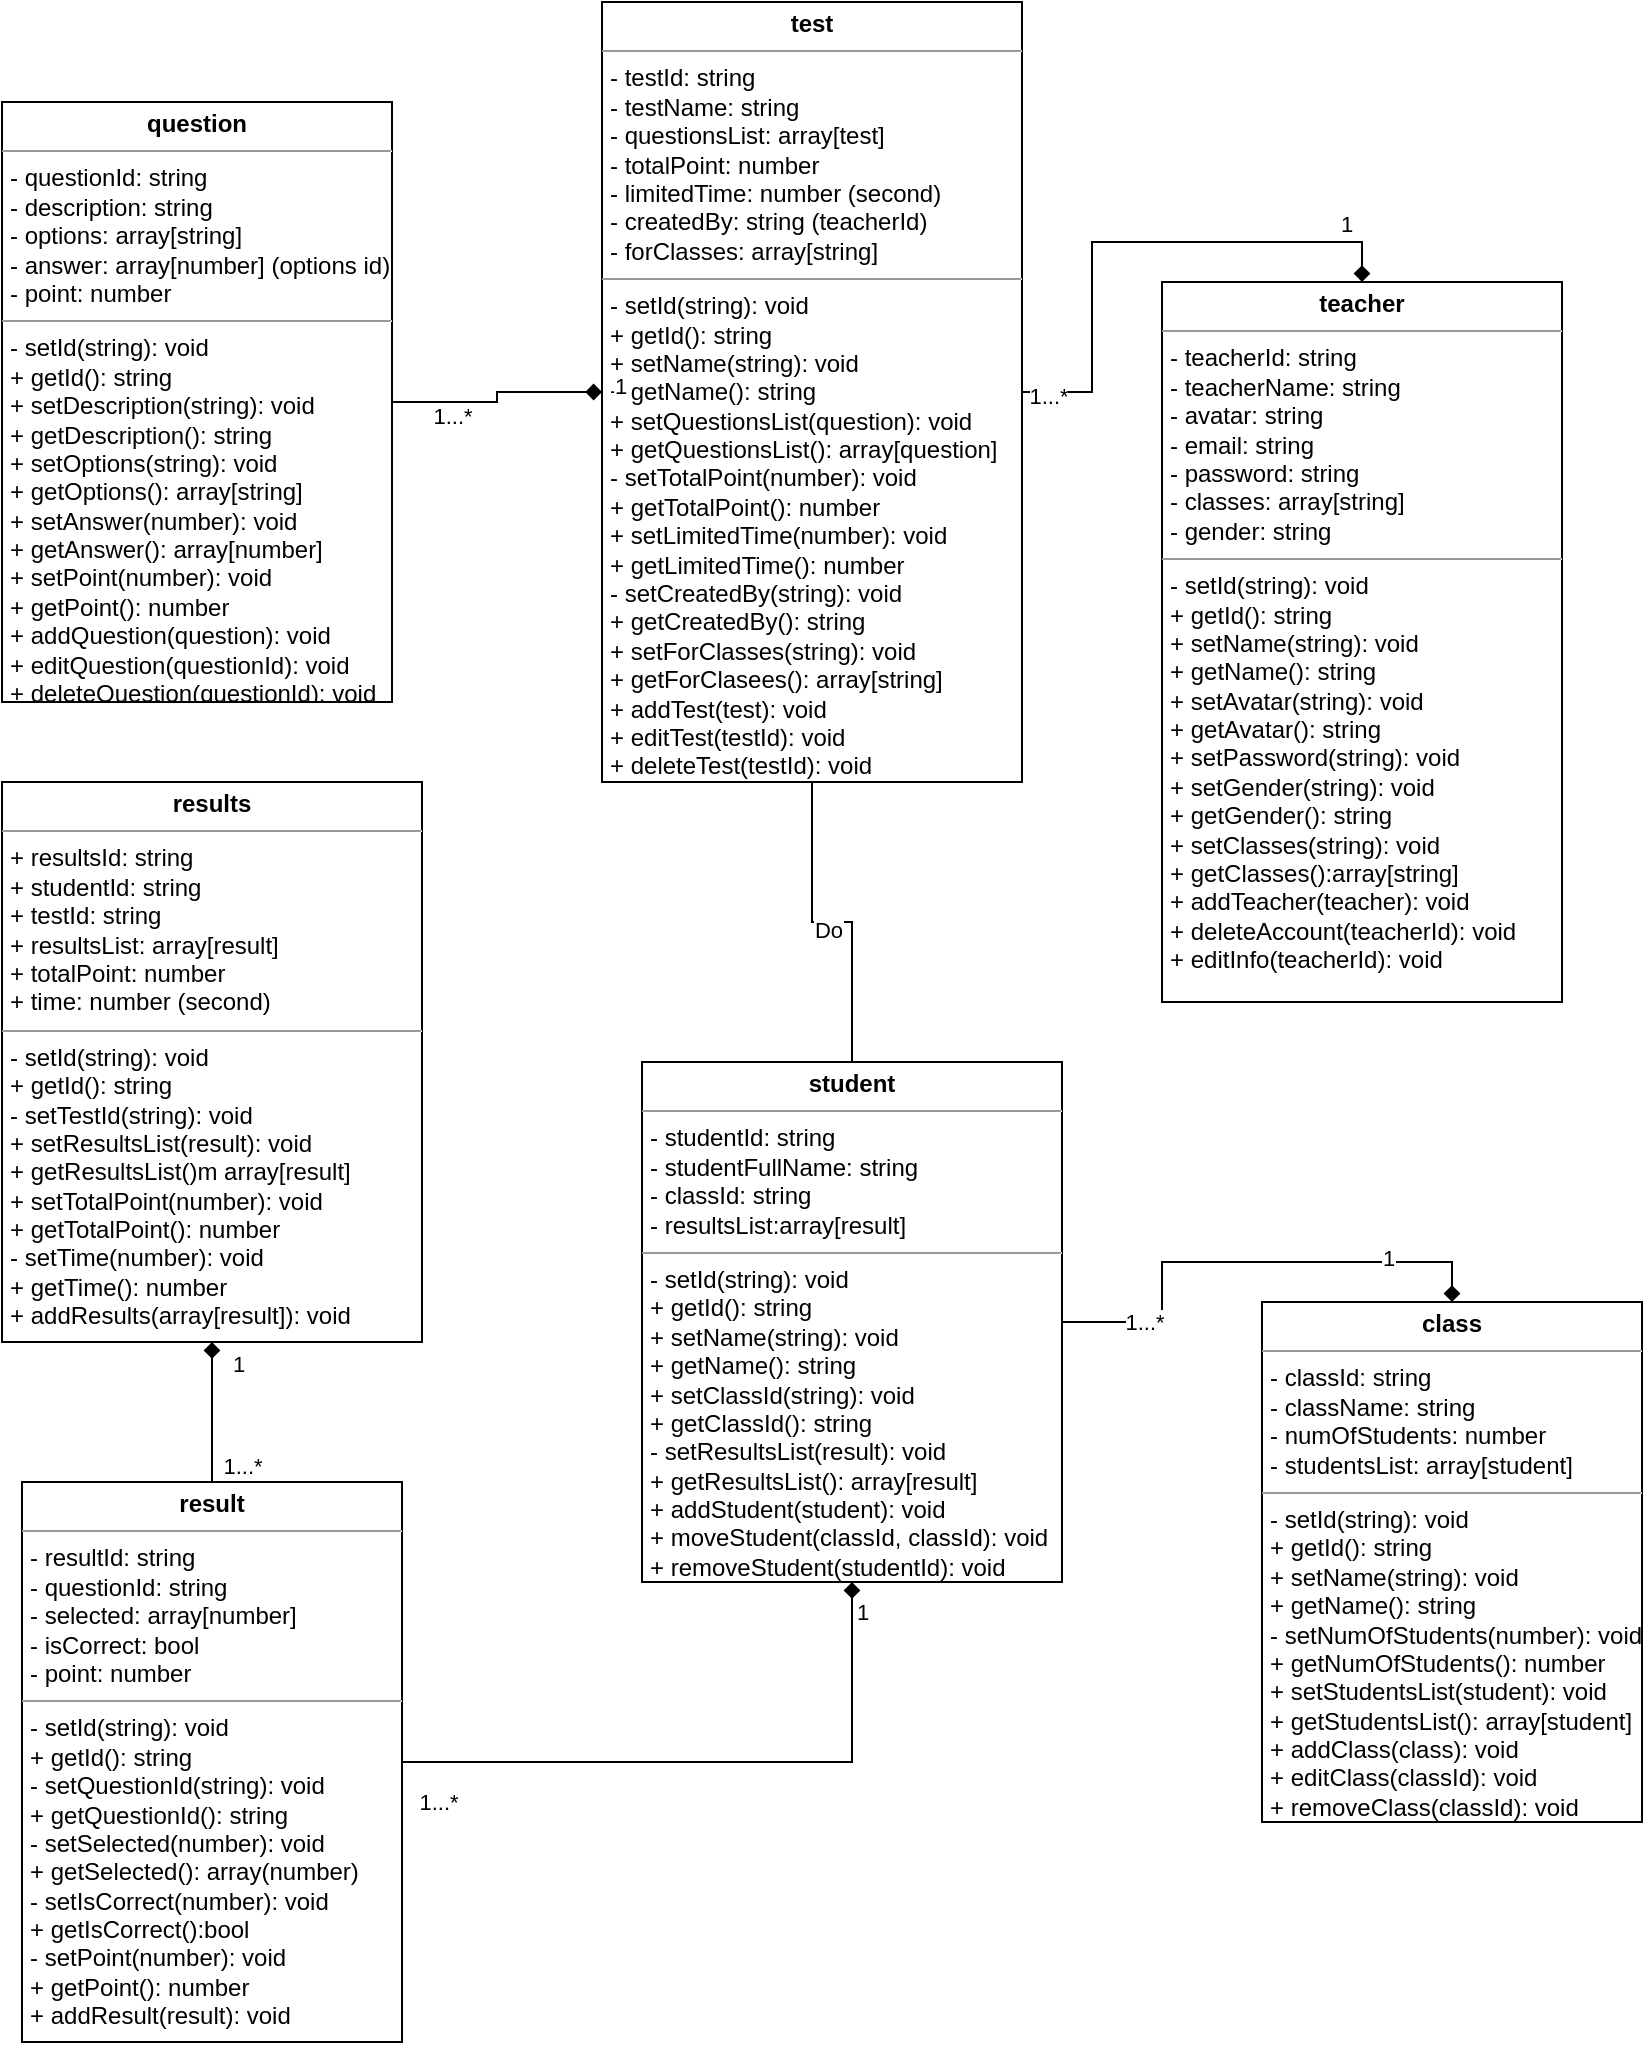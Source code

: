 <mxfile version="14.4.8" type="github">
  <diagram id="9277rnPYpbhCqatuUx9B" name="Class diagram">
    <mxGraphModel dx="1169" dy="1062" grid="1" gridSize="10" guides="1" tooltips="1" connect="1" arrows="1" fold="1" page="1" pageScale="1" pageWidth="850" pageHeight="1100" math="0" shadow="0">
      <root>
        <mxCell id="0" />
        <mxCell id="1" parent="0" />
        <mxCell id="6oHkGCZnOsk_m-k36Il0-9" value="&lt;p style=&quot;margin: 0px ; margin-top: 4px ; text-align: center&quot;&gt;&lt;b&gt;teacher&lt;/b&gt;&lt;/p&gt;&lt;hr size=&quot;1&quot;&gt;&lt;p style=&quot;margin: 0px ; margin-left: 4px&quot;&gt;- teacherId: string&lt;/p&gt;&lt;p style=&quot;margin: 0px ; margin-left: 4px&quot;&gt;- teacherName: string&lt;/p&gt;&lt;p style=&quot;margin: 0px ; margin-left: 4px&quot;&gt;- avatar: string&lt;/p&gt;&lt;p style=&quot;margin: 0px ; margin-left: 4px&quot;&gt;- email: string&lt;/p&gt;&lt;p style=&quot;margin: 0px ; margin-left: 4px&quot;&gt;- password: string&lt;/p&gt;&lt;p style=&quot;margin: 0px ; margin-left: 4px&quot;&gt;- classes: array[string]&lt;/p&gt;&lt;p style=&quot;margin: 0px ; margin-left: 4px&quot;&gt;- gender: string&lt;/p&gt;&lt;hr size=&quot;1&quot;&gt;&lt;p style=&quot;margin: 0px ; margin-left: 4px&quot;&gt;- setId(string): void&lt;/p&gt;&lt;p style=&quot;margin: 0px ; margin-left: 4px&quot;&gt;+ getId(): string&lt;/p&gt;&lt;p style=&quot;margin: 0px ; margin-left: 4px&quot;&gt;+ setName(string): void&lt;/p&gt;&lt;p style=&quot;margin: 0px ; margin-left: 4px&quot;&gt;+ getName(): string&lt;/p&gt;&lt;p style=&quot;margin: 0px ; margin-left: 4px&quot;&gt;+ setAvatar(string): void&lt;/p&gt;&lt;p style=&quot;margin: 0px ; margin-left: 4px&quot;&gt;+ getAvatar(): string&lt;/p&gt;&lt;p style=&quot;margin: 0px ; margin-left: 4px&quot;&gt;+ setPassword(string): void&lt;/p&gt;&lt;p style=&quot;margin: 0px ; margin-left: 4px&quot;&gt;+ setGender(string): void&lt;/p&gt;&lt;p style=&quot;margin: 0px ; margin-left: 4px&quot;&gt;+ getGender(): string&lt;/p&gt;&lt;p style=&quot;margin: 0px ; margin-left: 4px&quot;&gt;+ setClasses(string): void&lt;/p&gt;&lt;p style=&quot;margin: 0px ; margin-left: 4px&quot;&gt;+ getClasses():array[string]&lt;/p&gt;&lt;p style=&quot;margin: 0px ; margin-left: 4px&quot;&gt;+ addTeacher(teacher): void&lt;/p&gt;&lt;p style=&quot;margin: 0px ; margin-left: 4px&quot;&gt;+ deleteAccount(teacherId): void&lt;/p&gt;&lt;p style=&quot;margin: 0px ; margin-left: 4px&quot;&gt;+ editInfo(teacherId): void&lt;/p&gt;" style="verticalAlign=top;align=left;overflow=fill;fontSize=12;fontFamily=Helvetica;html=1;" parent="1" vertex="1">
          <mxGeometry x="590" y="180" width="200" height="360" as="geometry" />
        </mxCell>
        <mxCell id="DbtVj-awWwl7xm5ycoWF-12" style="edgeStyle=orthogonalEdgeStyle;rounded=0;orthogonalLoop=1;jettySize=auto;html=1;entryX=0.5;entryY=0;entryDx=0;entryDy=0;endArrow=diamond;endFill=1;" edge="1" parent="1" source="6oHkGCZnOsk_m-k36Il0-10" target="6oHkGCZnOsk_m-k36Il0-11">
          <mxGeometry relative="1" as="geometry" />
        </mxCell>
        <mxCell id="DbtVj-awWwl7xm5ycoWF-13" value="1...*" style="edgeLabel;html=1;align=center;verticalAlign=middle;resizable=0;points=[];" vertex="1" connectable="0" parent="DbtVj-awWwl7xm5ycoWF-12">
          <mxGeometry x="-0.787" relative="1" as="geometry">
            <mxPoint x="15" as="offset" />
          </mxGeometry>
        </mxCell>
        <mxCell id="DbtVj-awWwl7xm5ycoWF-14" value="1" style="edgeLabel;html=1;align=center;verticalAlign=middle;resizable=0;points=[];" vertex="1" connectable="0" parent="DbtVj-awWwl7xm5ycoWF-12">
          <mxGeometry x="0.546" y="2" relative="1" as="geometry">
            <mxPoint x="3" as="offset" />
          </mxGeometry>
        </mxCell>
        <mxCell id="6oHkGCZnOsk_m-k36Il0-10" value="&lt;p style=&quot;margin: 0px ; margin-top: 4px ; text-align: center&quot;&gt;&lt;b&gt;student&lt;/b&gt;&lt;/p&gt;&lt;hr size=&quot;1&quot;&gt;&lt;p style=&quot;margin: 0px ; margin-left: 4px&quot;&gt;- studentId: string&lt;/p&gt;&lt;p style=&quot;margin: 0px ; margin-left: 4px&quot;&gt;- studentFullName: string&lt;/p&gt;&lt;p style=&quot;margin: 0px ; margin-left: 4px&quot;&gt;- classId: string&lt;/p&gt;&lt;p style=&quot;margin: 0px ; margin-left: 4px&quot;&gt;- resultsList:array[result]&lt;/p&gt;&lt;hr size=&quot;1&quot;&gt;&lt;p style=&quot;margin: 0px ; margin-left: 4px&quot;&gt;- setId(string): void&lt;/p&gt;&lt;p style=&quot;margin: 0px ; margin-left: 4px&quot;&gt;+ getId(): string&lt;/p&gt;&lt;p style=&quot;margin: 0px ; margin-left: 4px&quot;&gt;+ setName(string): void&lt;/p&gt;&lt;p style=&quot;margin: 0px ; margin-left: 4px&quot;&gt;+ getName(): string&lt;/p&gt;&lt;p style=&quot;margin: 0px ; margin-left: 4px&quot;&gt;+ setClassId(string): void&lt;/p&gt;&lt;p style=&quot;margin: 0px ; margin-left: 4px&quot;&gt;+ getClassId(): string&lt;/p&gt;&lt;p style=&quot;margin: 0px ; margin-left: 4px&quot;&gt;- setResultsList(result): void&lt;/p&gt;&lt;p style=&quot;margin: 0px ; margin-left: 4px&quot;&gt;+ getResultsList(): array[result]&amp;nbsp;&lt;/p&gt;&lt;p style=&quot;margin: 0px ; margin-left: 4px&quot;&gt;+ addStudent(student): void&lt;/p&gt;&lt;p style=&quot;margin: 0px ; margin-left: 4px&quot;&gt;+ moveStudent(classId, classId): void&lt;/p&gt;&lt;p style=&quot;margin: 0px ; margin-left: 4px&quot;&gt;+ removeStudent(studentId): void&lt;/p&gt;&lt;p style=&quot;margin: 0px ; margin-left: 4px&quot;&gt;&lt;br&gt;&lt;/p&gt;" style="verticalAlign=top;align=left;overflow=fill;fontSize=12;fontFamily=Helvetica;html=1;" parent="1" vertex="1">
          <mxGeometry x="330" y="570" width="210" height="260" as="geometry" />
        </mxCell>
        <mxCell id="6oHkGCZnOsk_m-k36Il0-11" value="&lt;p style=&quot;margin: 0px ; margin-top: 4px ; text-align: center&quot;&gt;&lt;b&gt;class&lt;/b&gt;&lt;/p&gt;&lt;hr size=&quot;1&quot;&gt;&lt;p style=&quot;margin: 0px ; margin-left: 4px&quot;&gt;- classId: string&lt;/p&gt;&lt;p style=&quot;margin: 0px ; margin-left: 4px&quot;&gt;- className: string&lt;/p&gt;&lt;p style=&quot;margin: 0px ; margin-left: 4px&quot;&gt;- numOfStudents: number&lt;/p&gt;&lt;p style=&quot;margin: 0px ; margin-left: 4px&quot;&gt;- studentsList: array[student]&lt;/p&gt;&lt;hr size=&quot;1&quot;&gt;&lt;p style=&quot;margin: 0px ; margin-left: 4px&quot;&gt;- setId(string): void&lt;/p&gt;&lt;p style=&quot;margin: 0px ; margin-left: 4px&quot;&gt;+ getId(): string&lt;/p&gt;&lt;p style=&quot;margin: 0px 0px 0px 4px&quot;&gt;+ setName(string): void&lt;/p&gt;&lt;p style=&quot;margin: 0px 0px 0px 4px&quot;&gt;+ getName(): string&lt;/p&gt;&lt;p style=&quot;margin: 0px 0px 0px 4px&quot;&gt;- setNumOfStudents(number): void&lt;/p&gt;&lt;p style=&quot;margin: 0px 0px 0px 4px&quot;&gt;+ getNumOfStudents(): number&lt;/p&gt;&lt;p style=&quot;margin: 0px 0px 0px 4px&quot;&gt;+ setStudentsList(student): void&lt;/p&gt;&lt;p style=&quot;margin: 0px 0px 0px 4px&quot;&gt;+ getStudentsList(): array[student]&lt;/p&gt;&lt;p style=&quot;margin: 0px 0px 0px 4px&quot;&gt;+ addClass(class): void&lt;/p&gt;&lt;p style=&quot;margin: 0px 0px 0px 4px&quot;&gt;+ editClass(classId): void&lt;/p&gt;&lt;p style=&quot;margin: 0px 0px 0px 4px&quot;&gt;+ removeClass(classId): void&lt;/p&gt;" style="verticalAlign=top;align=left;overflow=fill;fontSize=12;fontFamily=Helvetica;html=1;" parent="1" vertex="1">
          <mxGeometry x="640" y="690" width="190" height="260" as="geometry" />
        </mxCell>
        <mxCell id="DbtVj-awWwl7xm5ycoWF-17" style="edgeStyle=orthogonalEdgeStyle;rounded=0;orthogonalLoop=1;jettySize=auto;html=1;entryX=0.5;entryY=0;entryDx=0;entryDy=0;endArrow=diamond;endFill=1;" edge="1" parent="1" source="6oHkGCZnOsk_m-k36Il0-12" target="6oHkGCZnOsk_m-k36Il0-9">
          <mxGeometry relative="1" as="geometry" />
        </mxCell>
        <mxCell id="DbtVj-awWwl7xm5ycoWF-18" value="1...*" style="edgeLabel;html=1;align=center;verticalAlign=middle;resizable=0;points=[];" vertex="1" connectable="0" parent="DbtVj-awWwl7xm5ycoWF-17">
          <mxGeometry x="-0.9" y="-2" relative="1" as="geometry">
            <mxPoint as="offset" />
          </mxGeometry>
        </mxCell>
        <mxCell id="DbtVj-awWwl7xm5ycoWF-19" value="1" style="edgeLabel;html=1;align=center;verticalAlign=middle;resizable=0;points=[];" vertex="1" connectable="0" parent="DbtVj-awWwl7xm5ycoWF-17">
          <mxGeometry x="0.787" y="9" relative="1" as="geometry">
            <mxPoint as="offset" />
          </mxGeometry>
        </mxCell>
        <mxCell id="DbtVj-awWwl7xm5ycoWF-20" style="edgeStyle=orthogonalEdgeStyle;rounded=0;orthogonalLoop=1;jettySize=auto;html=1;entryX=0.5;entryY=0;entryDx=0;entryDy=0;endArrow=none;endFill=0;" edge="1" parent="1" source="6oHkGCZnOsk_m-k36Il0-12" target="6oHkGCZnOsk_m-k36Il0-10">
          <mxGeometry relative="1" as="geometry" />
        </mxCell>
        <mxCell id="DbtVj-awWwl7xm5ycoWF-21" value="Do&lt;br&gt;" style="edgeLabel;html=1;align=center;verticalAlign=middle;resizable=0;points=[];" vertex="1" connectable="0" parent="DbtVj-awWwl7xm5ycoWF-20">
          <mxGeometry x="-0.025" y="-4" relative="1" as="geometry">
            <mxPoint as="offset" />
          </mxGeometry>
        </mxCell>
        <mxCell id="6oHkGCZnOsk_m-k36Il0-12" value="&lt;p style=&quot;margin: 0px ; margin-top: 4px ; text-align: center&quot;&gt;&lt;b&gt;test&lt;/b&gt;&lt;/p&gt;&lt;hr size=&quot;1&quot;&gt;&lt;p style=&quot;margin: 0px ; margin-left: 4px&quot;&gt;- testId: string&lt;/p&gt;&lt;p style=&quot;margin: 0px ; margin-left: 4px&quot;&gt;- testName: string&lt;/p&gt;&lt;p style=&quot;margin: 0px ; margin-left: 4px&quot;&gt;- questionsList: array[test]&lt;/p&gt;&lt;p style=&quot;margin: 0px ; margin-left: 4px&quot;&gt;- totalPoint: number&lt;/p&gt;&lt;p style=&quot;margin: 0px ; margin-left: 4px&quot;&gt;- limitedTime: number (second)&lt;/p&gt;&lt;p style=&quot;margin: 0px ; margin-left: 4px&quot;&gt;- createdBy: string (teacherId)&lt;/p&gt;&lt;p style=&quot;margin: 0px ; margin-left: 4px&quot;&gt;- forClasses: array[string]&lt;/p&gt;&lt;hr size=&quot;1&quot;&gt;&lt;p style=&quot;margin: 0px 0px 0px 4px&quot;&gt;- setId(string): void&lt;/p&gt;&lt;p style=&quot;margin: 0px 0px 0px 4px&quot;&gt;+ getId(): string&lt;/p&gt;&lt;p style=&quot;margin: 0px 0px 0px 4px&quot;&gt;+ setName(string): void&lt;/p&gt;&lt;p style=&quot;margin: 0px 0px 0px 4px&quot;&gt;+ getName(): string&lt;/p&gt;&lt;p style=&quot;margin: 0px 0px 0px 4px&quot;&gt;+ setQuestionsList(question): void&lt;/p&gt;&lt;p style=&quot;margin: 0px 0px 0px 4px&quot;&gt;+ getQuestionsList(): array[question]&lt;/p&gt;&lt;p style=&quot;margin: 0px 0px 0px 4px&quot;&gt;- setTotalPoint(number): void&lt;/p&gt;&lt;p style=&quot;margin: 0px 0px 0px 4px&quot;&gt;+ getTotalPoint(): number&lt;/p&gt;&lt;p style=&quot;margin: 0px 0px 0px 4px&quot;&gt;+ setLimitedTime(number): void&lt;/p&gt;&lt;p style=&quot;margin: 0px 0px 0px 4px&quot;&gt;+ getLimitedTime(): number&lt;/p&gt;&lt;p style=&quot;margin: 0px 0px 0px 4px&quot;&gt;- setCreatedBy(string): void&lt;/p&gt;&lt;p style=&quot;margin: 0px 0px 0px 4px&quot;&gt;+ getCreatedBy(): string&lt;/p&gt;&lt;p style=&quot;margin: 0px 0px 0px 4px&quot;&gt;+ setForClasses(string): void&lt;/p&gt;&lt;p style=&quot;margin: 0px 0px 0px 4px&quot;&gt;+ getForClasees(): array[string]&lt;/p&gt;&lt;p style=&quot;margin: 0px 0px 0px 4px&quot;&gt;+ addTest(test): void&lt;/p&gt;&lt;p style=&quot;margin: 0px 0px 0px 4px&quot;&gt;+ editTest(testId): void&lt;/p&gt;&lt;p style=&quot;margin: 0px 0px 0px 4px&quot;&gt;+ deleteTest(testId): void&lt;/p&gt;" style="verticalAlign=top;align=left;overflow=fill;fontSize=12;fontFamily=Helvetica;html=1;" parent="1" vertex="1">
          <mxGeometry x="310" y="40" width="210" height="390" as="geometry" />
        </mxCell>
        <mxCell id="DbtVj-awWwl7xm5ycoWF-9" style="edgeStyle=orthogonalEdgeStyle;rounded=0;orthogonalLoop=1;jettySize=auto;html=1;entryX=0;entryY=0.5;entryDx=0;entryDy=0;endArrow=diamond;endFill=1;" edge="1" parent="1" source="6oHkGCZnOsk_m-k36Il0-13" target="6oHkGCZnOsk_m-k36Il0-12">
          <mxGeometry relative="1" as="geometry" />
        </mxCell>
        <mxCell id="DbtVj-awWwl7xm5ycoWF-10" value="1...*" style="edgeLabel;html=1;align=center;verticalAlign=middle;resizable=0;points=[];" vertex="1" connectable="0" parent="DbtVj-awWwl7xm5ycoWF-9">
          <mxGeometry x="-0.746" y="3" relative="1" as="geometry">
            <mxPoint x="15.5" y="10" as="offset" />
          </mxGeometry>
        </mxCell>
        <mxCell id="DbtVj-awWwl7xm5ycoWF-11" value="1" style="edgeLabel;html=1;align=center;verticalAlign=middle;resizable=0;points=[];" vertex="1" connectable="0" parent="DbtVj-awWwl7xm5ycoWF-9">
          <mxGeometry x="0.875" y="3" relative="1" as="geometry">
            <mxPoint x="15.5" as="offset" />
          </mxGeometry>
        </mxCell>
        <mxCell id="6oHkGCZnOsk_m-k36Il0-13" value="&lt;p style=&quot;margin: 0px ; margin-top: 4px ; text-align: center&quot;&gt;&lt;b&gt;question&lt;/b&gt;&lt;/p&gt;&lt;hr size=&quot;1&quot;&gt;&lt;p style=&quot;margin: 0px 0px 0px 4px&quot;&gt;- questionId: string&lt;/p&gt;&lt;p style=&quot;margin: 0px 0px 0px 4px&quot;&gt;- description: string&lt;/p&gt;&lt;p style=&quot;margin: 0px 0px 0px 4px&quot;&gt;- options: array[string]&lt;/p&gt;&lt;p style=&quot;margin: 0px 0px 0px 4px&quot;&gt;- answer: array[number] (options id)&lt;/p&gt;&lt;p style=&quot;margin: 0px 0px 0px 4px&quot;&gt;- point: number&lt;/p&gt;&lt;hr size=&quot;1&quot;&gt;&lt;p style=&quot;margin: 0px ; margin-left: 4px&quot;&gt;- setId(string): void&lt;/p&gt;&lt;p style=&quot;margin: 0px ; margin-left: 4px&quot;&gt;+ getId(): string&lt;/p&gt;&lt;p style=&quot;margin: 0px ; margin-left: 4px&quot;&gt;+ setDescription(string): void&lt;/p&gt;&lt;p style=&quot;margin: 0px ; margin-left: 4px&quot;&gt;+ getDescription(): string&lt;/p&gt;&lt;p style=&quot;margin: 0px ; margin-left: 4px&quot;&gt;+ setOptions(string): void&lt;/p&gt;&lt;p style=&quot;margin: 0px ; margin-left: 4px&quot;&gt;+ getOptions(): array[string]&lt;/p&gt;&lt;p style=&quot;margin: 0px ; margin-left: 4px&quot;&gt;+ setAnswer(number): void&lt;/p&gt;&lt;p style=&quot;margin: 0px ; margin-left: 4px&quot;&gt;+ getAnswer(): array[number]&lt;/p&gt;&lt;p style=&quot;margin: 0px ; margin-left: 4px&quot;&gt;+ setPoint(number): void&lt;/p&gt;&lt;p style=&quot;margin: 0px ; margin-left: 4px&quot;&gt;+ getPoint(): number&lt;/p&gt;&lt;p style=&quot;margin: 0px ; margin-left: 4px&quot;&gt;+ addQuestion(question): void&lt;/p&gt;&lt;p style=&quot;margin: 0px ; margin-left: 4px&quot;&gt;+ editQuestion(questionId): void&lt;/p&gt;&lt;p style=&quot;margin: 0px ; margin-left: 4px&quot;&gt;+ deleteQuestion(questionId): void&lt;/p&gt;" style="verticalAlign=top;align=left;overflow=fill;fontSize=12;fontFamily=Helvetica;html=1;" parent="1" vertex="1">
          <mxGeometry x="10" y="90" width="195" height="300" as="geometry" />
        </mxCell>
        <mxCell id="6oHkGCZnOsk_m-k36Il0-14" value="&lt;p style=&quot;margin: 0px ; margin-top: 4px ; text-align: center&quot;&gt;&lt;b&gt;results&lt;/b&gt;&lt;/p&gt;&lt;hr size=&quot;1&quot;&gt;&lt;p style=&quot;margin: 0px ; margin-left: 4px&quot;&gt;+ resultsId: string&lt;/p&gt;&lt;p style=&quot;margin: 0px ; margin-left: 4px&quot;&gt;+ studentId: string&lt;/p&gt;&lt;p style=&quot;margin: 0px ; margin-left: 4px&quot;&gt;+ testId: string&lt;/p&gt;&lt;p style=&quot;margin: 0px ; margin-left: 4px&quot;&gt;+ resultsList: array[result]&lt;/p&gt;&lt;p style=&quot;margin: 0px ; margin-left: 4px&quot;&gt;+ totalPoint: number&lt;/p&gt;&lt;p style=&quot;margin: 0px ; margin-left: 4px&quot;&gt;+ time: number (second)&lt;/p&gt;&lt;hr size=&quot;1&quot;&gt;&lt;p style=&quot;margin: 0px ; margin-left: 4px&quot;&gt;- setId(string): void&lt;/p&gt;&lt;p style=&quot;margin: 0px ; margin-left: 4px&quot;&gt;+ getId(): string&lt;/p&gt;&lt;p style=&quot;margin: 0px ; margin-left: 4px&quot;&gt;- setTestId(string): void&lt;/p&gt;&lt;p style=&quot;margin: 0px ; margin-left: 4px&quot;&gt;+ setResultsList(result): void&lt;/p&gt;&lt;p style=&quot;margin: 0px ; margin-left: 4px&quot;&gt;+ getResultsList()m array[result]&lt;/p&gt;&lt;p style=&quot;margin: 0px ; margin-left: 4px&quot;&gt;+ setTotalPoint(number): void&lt;/p&gt;&lt;p style=&quot;margin: 0px ; margin-left: 4px&quot;&gt;+ getTotalPoint(): number&lt;/p&gt;&lt;p style=&quot;margin: 0px ; margin-left: 4px&quot;&gt;- setTime(number): void&lt;/p&gt;&lt;p style=&quot;margin: 0px ; margin-left: 4px&quot;&gt;+ getTime(): number&lt;/p&gt;&lt;p style=&quot;margin: 0px ; margin-left: 4px&quot;&gt;+ addResults(array[result]): void&lt;/p&gt;&lt;p style=&quot;margin: 0px ; margin-left: 4px&quot;&gt;&lt;br&gt;&lt;/p&gt;" style="verticalAlign=top;align=left;overflow=fill;fontSize=12;fontFamily=Helvetica;html=1;" parent="1" vertex="1">
          <mxGeometry x="10" y="430" width="210" height="280" as="geometry" />
        </mxCell>
        <mxCell id="DbtVj-awWwl7xm5ycoWF-2" style="edgeStyle=orthogonalEdgeStyle;rounded=0;orthogonalLoop=1;jettySize=auto;html=1;entryX=0.5;entryY=1;entryDx=0;entryDy=0;endArrow=diamond;endFill=1;" edge="1" parent="1" source="6oHkGCZnOsk_m-k36Il0-16" target="6oHkGCZnOsk_m-k36Il0-14">
          <mxGeometry relative="1" as="geometry" />
        </mxCell>
        <mxCell id="DbtVj-awWwl7xm5ycoWF-3" value="1" style="edgeLabel;html=1;align=center;verticalAlign=middle;resizable=0;points=[];" vertex="1" connectable="0" parent="DbtVj-awWwl7xm5ycoWF-2">
          <mxGeometry x="0.612" y="-13" relative="1" as="geometry">
            <mxPoint y="-3.2" as="offset" />
          </mxGeometry>
        </mxCell>
        <mxCell id="DbtVj-awWwl7xm5ycoWF-4" value="1...*" style="edgeLabel;html=1;align=center;verticalAlign=middle;resizable=0;points=[];" vertex="1" connectable="0" parent="DbtVj-awWwl7xm5ycoWF-2">
          <mxGeometry x="-0.766" y="6" relative="1" as="geometry">
            <mxPoint x="21" as="offset" />
          </mxGeometry>
        </mxCell>
        <mxCell id="DbtVj-awWwl7xm5ycoWF-15" value="1...*&lt;br&gt;" style="edgeStyle=orthogonalEdgeStyle;rounded=0;orthogonalLoop=1;jettySize=auto;html=1;entryX=0.5;entryY=1;entryDx=0;entryDy=0;endArrow=diamond;endFill=1;exitX=1;exitY=0.5;exitDx=0;exitDy=0;" edge="1" parent="1" source="6oHkGCZnOsk_m-k36Il0-16" target="6oHkGCZnOsk_m-k36Il0-10">
          <mxGeometry x="-0.887" y="-20" relative="1" as="geometry">
            <mxPoint x="240" y="970" as="sourcePoint" />
            <mxPoint as="offset" />
          </mxGeometry>
        </mxCell>
        <mxCell id="DbtVj-awWwl7xm5ycoWF-16" value="1" style="edgeLabel;html=1;align=center;verticalAlign=middle;resizable=0;points=[];" vertex="1" connectable="0" parent="DbtVj-awWwl7xm5ycoWF-15">
          <mxGeometry x="0.905" y="-5" relative="1" as="geometry">
            <mxPoint as="offset" />
          </mxGeometry>
        </mxCell>
        <mxCell id="6oHkGCZnOsk_m-k36Il0-16" value="&lt;p style=&quot;margin: 0px ; margin-top: 4px ; text-align: center&quot;&gt;&lt;b&gt;result&lt;/b&gt;&lt;/p&gt;&lt;hr size=&quot;1&quot;&gt;&lt;p style=&quot;margin: 0px ; margin-left: 4px&quot;&gt;- resultId: string&lt;/p&gt;&lt;p style=&quot;margin: 0px ; margin-left: 4px&quot;&gt;- questionId: string&lt;/p&gt;&lt;p style=&quot;margin: 0px ; margin-left: 4px&quot;&gt;- selected: array[number]&lt;/p&gt;&lt;p style=&quot;margin: 0px ; margin-left: 4px&quot;&gt;- isCorrect: bool&lt;/p&gt;&lt;p style=&quot;margin: 0px ; margin-left: 4px&quot;&gt;- point: number&lt;/p&gt;&lt;hr size=&quot;1&quot;&gt;&lt;p style=&quot;margin: 0px ; margin-left: 4px&quot;&gt;- setId(string): void&lt;/p&gt;&lt;p style=&quot;margin: 0px ; margin-left: 4px&quot;&gt;+ getId(): string&lt;/p&gt;&lt;p style=&quot;margin: 0px ; margin-left: 4px&quot;&gt;- setQuestionId(string): void&lt;/p&gt;&lt;p style=&quot;margin: 0px ; margin-left: 4px&quot;&gt;+ getQuestionId(): string&lt;/p&gt;&lt;p style=&quot;margin: 0px ; margin-left: 4px&quot;&gt;- setSelected(number): void&lt;/p&gt;&lt;p style=&quot;margin: 0px ; margin-left: 4px&quot;&gt;+ getSelected(): array(number)&lt;/p&gt;&lt;p style=&quot;margin: 0px ; margin-left: 4px&quot;&gt;- setIsCorrect(number): void&lt;/p&gt;&lt;p style=&quot;margin: 0px ; margin-left: 4px&quot;&gt;+ getIsCorrect():bool&lt;/p&gt;&lt;p style=&quot;margin: 0px ; margin-left: 4px&quot;&gt;- setPoint(number): void&lt;/p&gt;&lt;p style=&quot;margin: 0px ; margin-left: 4px&quot;&gt;+ getPoint(): number&lt;/p&gt;&lt;p style=&quot;margin: 0px ; margin-left: 4px&quot;&gt;+ addResult(result): void&lt;/p&gt;" style="verticalAlign=top;align=left;overflow=fill;fontSize=12;fontFamily=Helvetica;html=1;" parent="1" vertex="1">
          <mxGeometry x="20" y="780" width="190" height="280" as="geometry" />
        </mxCell>
      </root>
    </mxGraphModel>
  </diagram>
</mxfile>
